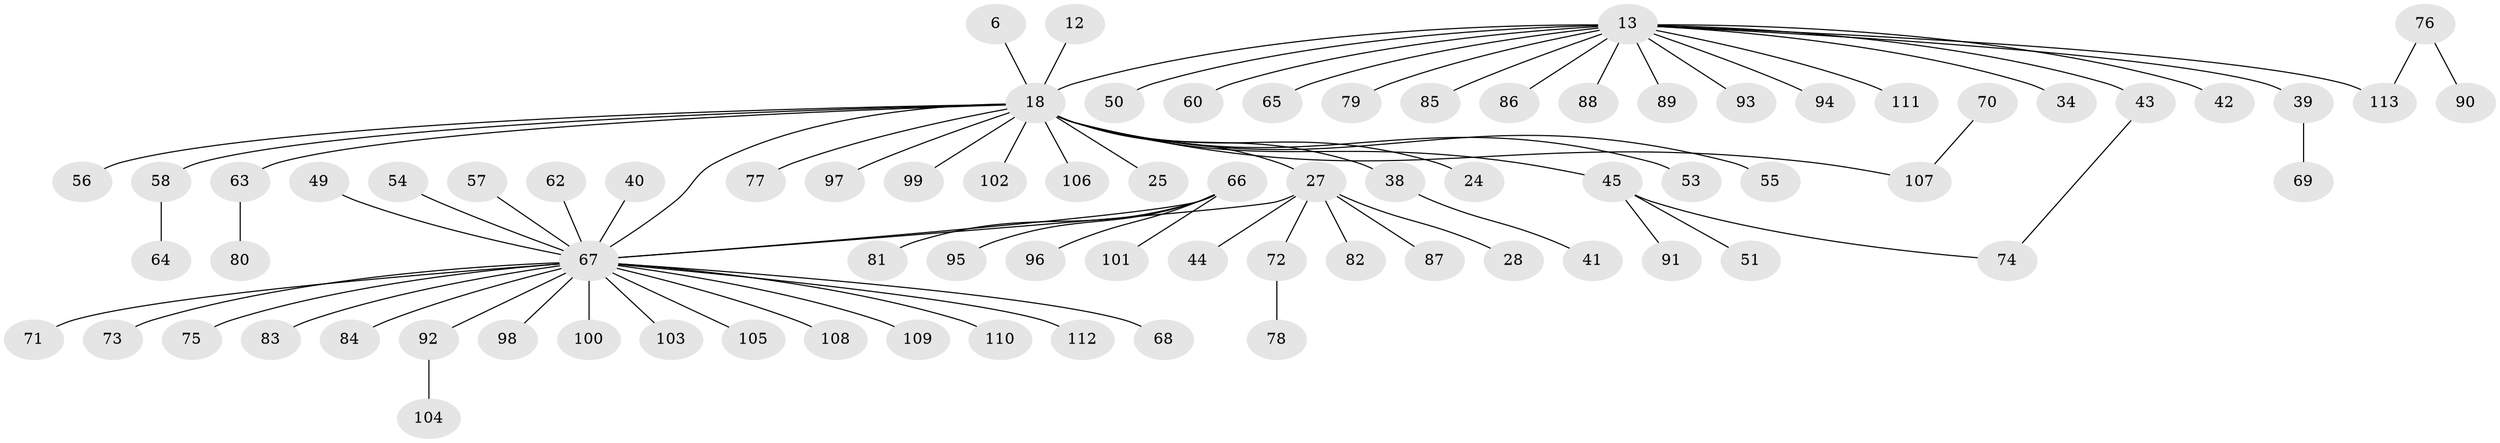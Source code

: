 // original degree distribution, {12: 0.008849557522123894, 11: 0.008849557522123894, 7: 0.008849557522123894, 6: 0.017699115044247787, 4: 0.04424778761061947, 1: 0.6460176991150443, 8: 0.02654867256637168, 2: 0.1592920353982301, 9: 0.008849557522123894, 5: 0.017699115044247787, 3: 0.05309734513274336}
// Generated by graph-tools (version 1.1) at 2025/51/03/04/25 21:51:02]
// undirected, 79 vertices, 80 edges
graph export_dot {
graph [start="1"]
  node [color=gray90,style=filled];
  6;
  12;
  13 [super="+10"];
  18 [super="+1+4"];
  24;
  25;
  27 [super="+5"];
  28;
  34;
  38;
  39;
  40;
  41;
  42;
  43;
  44;
  45 [super="+36"];
  49;
  50;
  51;
  53;
  54;
  55 [super="+35"];
  56;
  57;
  58;
  60 [super="+15+23"];
  62;
  63;
  64;
  65;
  66 [super="+16"];
  67 [super="+52+59+37"];
  68;
  69;
  70;
  71;
  72 [super="+30+61"];
  73;
  74;
  75;
  76;
  77;
  78;
  79;
  80;
  81;
  82;
  83;
  84;
  85;
  86;
  87;
  88;
  89;
  90;
  91;
  92;
  93;
  94;
  95;
  96;
  97;
  98;
  99;
  100;
  101;
  102;
  103;
  104;
  105;
  106;
  107 [super="+48"];
  108;
  109;
  110;
  111;
  112;
  113 [super="+33"];
  6 -- 18;
  12 -- 18;
  13 -- 18 [weight=2];
  13 -- 42;
  13 -- 65;
  13 -- 79;
  13 -- 34;
  13 -- 39;
  13 -- 43;
  13 -- 111;
  13 -- 50;
  13 -- 85;
  13 -- 86;
  13 -- 88;
  13 -- 89;
  13 -- 93;
  13 -- 94;
  13 -- 113;
  13 -- 60;
  18 -- 25;
  18 -- 77;
  18 -- 99;
  18 -- 106;
  18 -- 97;
  18 -- 38;
  18 -- 102;
  18 -- 53;
  18 -- 56;
  18 -- 24;
  18 -- 58;
  18 -- 27 [weight=2];
  18 -- 63;
  18 -- 107;
  18 -- 55;
  18 -- 67;
  18 -- 45;
  27 -- 28;
  27 -- 44;
  27 -- 82;
  27 -- 87;
  27 -- 72;
  27 -- 67;
  38 -- 41;
  39 -- 69;
  40 -- 67;
  43 -- 74;
  45 -- 51;
  45 -- 91;
  45 -- 74;
  49 -- 67;
  54 -- 67;
  57 -- 67;
  58 -- 64;
  62 -- 67;
  63 -- 80;
  66 -- 81;
  66 -- 95;
  66 -- 96;
  66 -- 101;
  66 -- 67;
  67 -- 73;
  67 -- 68;
  67 -- 71;
  67 -- 75;
  67 -- 83;
  67 -- 84;
  67 -- 92;
  67 -- 98;
  67 -- 100;
  67 -- 103;
  67 -- 105;
  67 -- 109;
  67 -- 110;
  67 -- 112;
  67 -- 108;
  70 -- 107;
  72 -- 78;
  76 -- 90;
  76 -- 113;
  92 -- 104;
}
